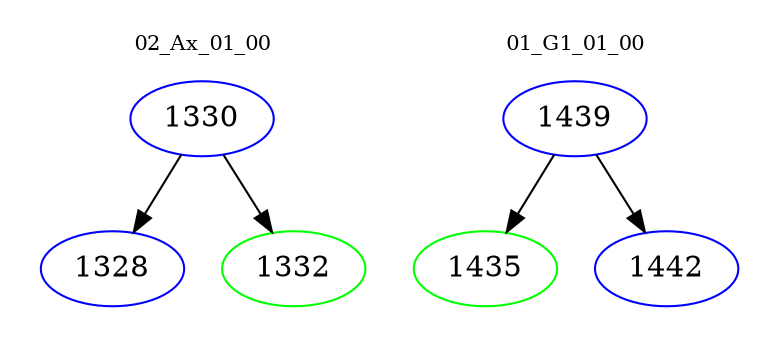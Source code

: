 digraph{
subgraph cluster_0 {
color = white
label = "02_Ax_01_00";
fontsize=10;
T0_1330 [label="1330", color="blue"]
T0_1330 -> T0_1328 [color="black"]
T0_1328 [label="1328", color="blue"]
T0_1330 -> T0_1332 [color="black"]
T0_1332 [label="1332", color="green"]
}
subgraph cluster_1 {
color = white
label = "01_G1_01_00";
fontsize=10;
T1_1439 [label="1439", color="blue"]
T1_1439 -> T1_1435 [color="black"]
T1_1435 [label="1435", color="green"]
T1_1439 -> T1_1442 [color="black"]
T1_1442 [label="1442", color="blue"]
}
}
